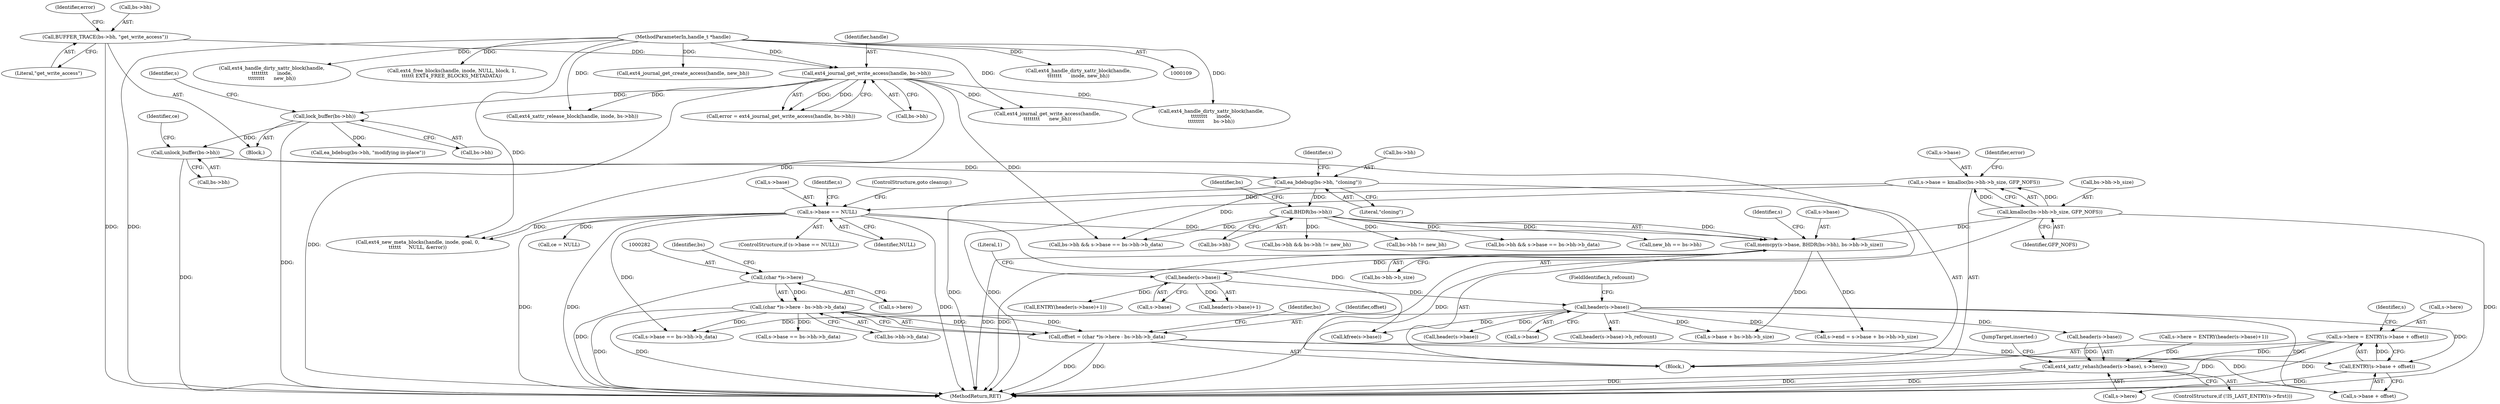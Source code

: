 digraph "0_linux_82939d7999dfc1f1998c4b1c12e2f19edbdff272_3@pointer" {
"1000363" [label="(Call,s->here = ENTRY(s->base + offset))"];
"1000367" [label="(Call,ENTRY(s->base + offset))"];
"1000356" [label="(Call,header(s->base))"];
"1000349" [label="(Call,header(s->base))"];
"1000330" [label="(Call,memcpy(s->base, BHDR(bs->bh), bs->bh->b_size))"];
"1000324" [label="(Call,s->base == NULL)"];
"1000308" [label="(Call,s->base = kmalloc(bs->bh->b_size, GFP_NOFS))"];
"1000312" [label="(Call,kmalloc(bs->bh->b_size, GFP_NOFS))"];
"1000334" [label="(Call,BHDR(bs->bh))"];
"1000303" [label="(Call,ea_bdebug(bs->bh, \"cloning\"))"];
"1000291" [label="(Call,unlock_buffer(bs->bh))"];
"1000194" [label="(Call,lock_buffer(bs->bh))"];
"1000186" [label="(Call,ext4_journal_get_write_access(handle, bs->bh))"];
"1000110" [label="(MethodParameterIn,handle_t *handle)"];
"1000179" [label="(Call,BUFFER_TRACE(bs->bh, \"get_write_access\"))"];
"1000278" [label="(Call,offset = (char *)s->here - bs->bh->b_data)"];
"1000280" [label="(Call,(char *)s->here - bs->bh->b_data)"];
"1000281" [label="(Call,(char *)s->here)"];
"1000488" [label="(Call,ext4_xattr_rehash(header(s->base), s->here))"];
"1000739" [label="(Call,bs->bh && bs->bh != new_bh)"];
"1000195" [label="(Call,bs->bh)"];
"1000217" [label="(Call,ea_bdebug(bs->bh, \"modifying in-place\"))"];
"1000185" [label="(Identifier,error)"];
"1000110" [label="(MethodParameterIn,handle_t *handle)"];
"1000373" [label="(Call,s->end = s->base + bs->bh->b_size)"];
"1000345" [label="(Identifier,s)"];
"1000320" [label="(Identifier,error)"];
"1000328" [label="(Identifier,NULL)"];
"1000293" [label="(Identifier,bs)"];
"1000779" [label="(Call,kfree(s->base))"];
"1000307" [label="(Literal,\"cloning\")"];
"1000357" [label="(Call,s->base)"];
"1000377" [label="(Call,s->base + bs->bh->b_size)"];
"1000770" [label="(Call,s->base == bs->bh->b_data)"];
"1000334" [label="(Call,BHDR(bs->bh))"];
"1000186" [label="(Call,ext4_journal_get_write_access(handle, bs->bh))"];
"1000276" [label="(Block,)"];
"1000281" [label="(Call,(char *)s->here)"];
"1000363" [label="(Call,s->here = ENTRY(s->base + offset))"];
"1000329" [label="(ControlStructure,goto cleanup;)"];
"1000291" [label="(Call,unlock_buffer(bs->bh))"];
"1000350" [label="(Call,s->base)"];
"1000482" [label="(ControlStructure,if (!IS_LAST_ENTRY(s->first)))"];
"1000375" [label="(Identifier,s)"];
"1000743" [label="(Call,bs->bh != new_bh)"];
"1000488" [label="(Call,ext4_xattr_rehash(header(s->base), s->here))"];
"1000571" [label="(Call,ext4_handle_dirty_xattr_block(handle,\n\t\t\t\t\t\t\t\t      inode,\n\t\t\t\t\t\t\t\t      new_bh))"];
"1000368" [label="(Call,s->base + offset)"];
"1000676" [label="(Call,ext4_free_blocks(handle, inode, NULL, block, 1,\n\t\t\t\t\t\t EXT4_FREE_BLOCKS_METADATA))"];
"1000589" [label="(Call,s->base == bs->bh->b_data)"];
"1000203" [label="(Identifier,s)"];
"1000296" [label="(Identifier,ce)"];
"1000496" [label="(JumpTarget,inserted:)"];
"1000367" [label="(Call,ENTRY(s->base + offset))"];
"1000493" [label="(Call,s->here)"];
"1000323" [label="(ControlStructure,if (s->base == NULL))"];
"1000353" [label="(Literal,1)"];
"1000187" [label="(Identifier,handle)"];
"1000348" [label="(Call,header(s->base)+1)"];
"1000635" [label="(Call,ext4_new_meta_blocks(handle, inode, goal, 0,\n\t\t\t\t\t\t     NULL, &error))"];
"1000288" [label="(Identifier,bs)"];
"1000802" [label="(MethodReturn,RET)"];
"1000164" [label="(Block,)"];
"1000194" [label="(Call,lock_buffer(bs->bh))"];
"1000585" [label="(Call,bs->bh && s->base == bs->bh->b_data)"];
"1000688" [label="(Call,ext4_journal_get_create_access(handle, new_bh))"];
"1000188" [label="(Call,bs->bh)"];
"1000280" [label="(Call,(char *)s->here - bs->bh->b_data)"];
"1000330" [label="(Call,memcpy(s->base, BHDR(bs->bh), bs->bh->b_size))"];
"1000446" [label="(Call,s->here = ENTRY(header(s->base)+1))"];
"1000325" [label="(Call,s->base)"];
"1000508" [label="(Call,header(s->base))"];
"1000518" [label="(Call,new_bh == bs->bh)"];
"1000748" [label="(Call,ext4_xattr_release_block(handle, inode, bs->bh))"];
"1000544" [label="(Call,ext4_journal_get_write_access(handle,\n\t\t\t\t\t\t\t\t      new_bh))"];
"1000265" [label="(Call,ext4_handle_dirty_xattr_block(handle,\n\t\t\t\t\t\t\t\t      inode,\n\t\t\t\t\t\t\t\t      bs->bh))"];
"1000180" [label="(Call,bs->bh)"];
"1000335" [label="(Call,bs->bh)"];
"1000356" [label="(Call,header(s->base))"];
"1000286" [label="(Call,bs->bh->b_data)"];
"1000338" [label="(Call,bs->bh->b_size)"];
"1000347" [label="(Call,ENTRY(header(s->base)+1))"];
"1000349" [label="(Call,header(s->base))"];
"1000580" [label="(Call,ce = NULL)"];
"1000279" [label="(Identifier,offset)"];
"1000312" [label="(Call,kmalloc(bs->bh->b_size, GFP_NOFS))"];
"1000331" [label="(Call,s->base)"];
"1000309" [label="(Call,s->base)"];
"1000340" [label="(Identifier,bs)"];
"1000318" [label="(Identifier,GFP_NOFS)"];
"1000278" [label="(Call,offset = (char *)s->here - bs->bh->b_data)"];
"1000489" [label="(Call,header(s->base))"];
"1000179" [label="(Call,BUFFER_TRACE(bs->bh, \"get_write_access\"))"];
"1000364" [label="(Call,s->here)"];
"1000360" [label="(FieldIdentifier,h_refcount)"];
"1000355" [label="(Call,header(s->base)->h_refcount)"];
"1000720" [label="(Call,ext4_handle_dirty_xattr_block(handle,\n\t\t\t\t\t\t\t      inode, new_bh))"];
"1000313" [label="(Call,bs->bh->b_size)"];
"1000324" [label="(Call,s->base == NULL)"];
"1000308" [label="(Call,s->base = kmalloc(bs->bh->b_size, GFP_NOFS))"];
"1000292" [label="(Call,bs->bh)"];
"1000332" [label="(Identifier,s)"];
"1000310" [label="(Identifier,s)"];
"1000303" [label="(Call,ea_bdebug(bs->bh, \"cloning\"))"];
"1000304" [label="(Call,bs->bh)"];
"1000766" [label="(Call,bs->bh && s->base == bs->bh->b_data)"];
"1000283" [label="(Call,s->here)"];
"1000184" [label="(Call,error = ext4_journal_get_write_access(handle, bs->bh))"];
"1000183" [label="(Literal,\"get_write_access\")"];
"1000363" -> "1000276"  [label="AST: "];
"1000363" -> "1000367"  [label="CFG: "];
"1000364" -> "1000363"  [label="AST: "];
"1000367" -> "1000363"  [label="AST: "];
"1000375" -> "1000363"  [label="CFG: "];
"1000363" -> "1000802"  [label="DDG: "];
"1000363" -> "1000802"  [label="DDG: "];
"1000367" -> "1000363"  [label="DDG: "];
"1000363" -> "1000488"  [label="DDG: "];
"1000367" -> "1000368"  [label="CFG: "];
"1000368" -> "1000367"  [label="AST: "];
"1000367" -> "1000802"  [label="DDG: "];
"1000356" -> "1000367"  [label="DDG: "];
"1000278" -> "1000367"  [label="DDG: "];
"1000356" -> "1000355"  [label="AST: "];
"1000356" -> "1000357"  [label="CFG: "];
"1000357" -> "1000356"  [label="AST: "];
"1000360" -> "1000356"  [label="CFG: "];
"1000349" -> "1000356"  [label="DDG: "];
"1000356" -> "1000368"  [label="DDG: "];
"1000356" -> "1000373"  [label="DDG: "];
"1000356" -> "1000377"  [label="DDG: "];
"1000356" -> "1000489"  [label="DDG: "];
"1000356" -> "1000508"  [label="DDG: "];
"1000356" -> "1000770"  [label="DDG: "];
"1000356" -> "1000779"  [label="DDG: "];
"1000349" -> "1000348"  [label="AST: "];
"1000349" -> "1000350"  [label="CFG: "];
"1000350" -> "1000349"  [label="AST: "];
"1000353" -> "1000349"  [label="CFG: "];
"1000349" -> "1000347"  [label="DDG: "];
"1000349" -> "1000348"  [label="DDG: "];
"1000330" -> "1000349"  [label="DDG: "];
"1000330" -> "1000276"  [label="AST: "];
"1000330" -> "1000338"  [label="CFG: "];
"1000331" -> "1000330"  [label="AST: "];
"1000334" -> "1000330"  [label="AST: "];
"1000338" -> "1000330"  [label="AST: "];
"1000345" -> "1000330"  [label="CFG: "];
"1000330" -> "1000802"  [label="DDG: "];
"1000330" -> "1000802"  [label="DDG: "];
"1000324" -> "1000330"  [label="DDG: "];
"1000334" -> "1000330"  [label="DDG: "];
"1000312" -> "1000330"  [label="DDG: "];
"1000330" -> "1000373"  [label="DDG: "];
"1000330" -> "1000377"  [label="DDG: "];
"1000324" -> "1000323"  [label="AST: "];
"1000324" -> "1000328"  [label="CFG: "];
"1000325" -> "1000324"  [label="AST: "];
"1000328" -> "1000324"  [label="AST: "];
"1000329" -> "1000324"  [label="CFG: "];
"1000332" -> "1000324"  [label="CFG: "];
"1000324" -> "1000802"  [label="DDG: "];
"1000324" -> "1000802"  [label="DDG: "];
"1000324" -> "1000802"  [label="DDG: "];
"1000308" -> "1000324"  [label="DDG: "];
"1000324" -> "1000580"  [label="DDG: "];
"1000324" -> "1000635"  [label="DDG: "];
"1000324" -> "1000770"  [label="DDG: "];
"1000324" -> "1000779"  [label="DDG: "];
"1000308" -> "1000276"  [label="AST: "];
"1000308" -> "1000312"  [label="CFG: "];
"1000309" -> "1000308"  [label="AST: "];
"1000312" -> "1000308"  [label="AST: "];
"1000320" -> "1000308"  [label="CFG: "];
"1000308" -> "1000802"  [label="DDG: "];
"1000312" -> "1000308"  [label="DDG: "];
"1000312" -> "1000308"  [label="DDG: "];
"1000312" -> "1000318"  [label="CFG: "];
"1000313" -> "1000312"  [label="AST: "];
"1000318" -> "1000312"  [label="AST: "];
"1000312" -> "1000802"  [label="DDG: "];
"1000312" -> "1000802"  [label="DDG: "];
"1000334" -> "1000335"  [label="CFG: "];
"1000335" -> "1000334"  [label="AST: "];
"1000340" -> "1000334"  [label="CFG: "];
"1000303" -> "1000334"  [label="DDG: "];
"1000334" -> "1000518"  [label="DDG: "];
"1000334" -> "1000585"  [label="DDG: "];
"1000334" -> "1000739"  [label="DDG: "];
"1000334" -> "1000743"  [label="DDG: "];
"1000334" -> "1000766"  [label="DDG: "];
"1000303" -> "1000276"  [label="AST: "];
"1000303" -> "1000307"  [label="CFG: "];
"1000304" -> "1000303"  [label="AST: "];
"1000307" -> "1000303"  [label="AST: "];
"1000310" -> "1000303"  [label="CFG: "];
"1000303" -> "1000802"  [label="DDG: "];
"1000291" -> "1000303"  [label="DDG: "];
"1000303" -> "1000766"  [label="DDG: "];
"1000291" -> "1000276"  [label="AST: "];
"1000291" -> "1000292"  [label="CFG: "];
"1000292" -> "1000291"  [label="AST: "];
"1000296" -> "1000291"  [label="CFG: "];
"1000291" -> "1000802"  [label="DDG: "];
"1000194" -> "1000291"  [label="DDG: "];
"1000194" -> "1000164"  [label="AST: "];
"1000194" -> "1000195"  [label="CFG: "];
"1000195" -> "1000194"  [label="AST: "];
"1000203" -> "1000194"  [label="CFG: "];
"1000194" -> "1000802"  [label="DDG: "];
"1000186" -> "1000194"  [label="DDG: "];
"1000194" -> "1000217"  [label="DDG: "];
"1000186" -> "1000184"  [label="AST: "];
"1000186" -> "1000188"  [label="CFG: "];
"1000187" -> "1000186"  [label="AST: "];
"1000188" -> "1000186"  [label="AST: "];
"1000184" -> "1000186"  [label="CFG: "];
"1000186" -> "1000802"  [label="DDG: "];
"1000186" -> "1000184"  [label="DDG: "];
"1000186" -> "1000184"  [label="DDG: "];
"1000110" -> "1000186"  [label="DDG: "];
"1000179" -> "1000186"  [label="DDG: "];
"1000186" -> "1000265"  [label="DDG: "];
"1000186" -> "1000544"  [label="DDG: "];
"1000186" -> "1000635"  [label="DDG: "];
"1000186" -> "1000748"  [label="DDG: "];
"1000186" -> "1000766"  [label="DDG: "];
"1000110" -> "1000109"  [label="AST: "];
"1000110" -> "1000802"  [label="DDG: "];
"1000110" -> "1000265"  [label="DDG: "];
"1000110" -> "1000544"  [label="DDG: "];
"1000110" -> "1000571"  [label="DDG: "];
"1000110" -> "1000635"  [label="DDG: "];
"1000110" -> "1000676"  [label="DDG: "];
"1000110" -> "1000688"  [label="DDG: "];
"1000110" -> "1000720"  [label="DDG: "];
"1000110" -> "1000748"  [label="DDG: "];
"1000179" -> "1000164"  [label="AST: "];
"1000179" -> "1000183"  [label="CFG: "];
"1000180" -> "1000179"  [label="AST: "];
"1000183" -> "1000179"  [label="AST: "];
"1000185" -> "1000179"  [label="CFG: "];
"1000179" -> "1000802"  [label="DDG: "];
"1000278" -> "1000276"  [label="AST: "];
"1000278" -> "1000280"  [label="CFG: "];
"1000279" -> "1000278"  [label="AST: "];
"1000280" -> "1000278"  [label="AST: "];
"1000293" -> "1000278"  [label="CFG: "];
"1000278" -> "1000802"  [label="DDG: "];
"1000278" -> "1000802"  [label="DDG: "];
"1000280" -> "1000278"  [label="DDG: "];
"1000280" -> "1000278"  [label="DDG: "];
"1000278" -> "1000368"  [label="DDG: "];
"1000280" -> "1000286"  [label="CFG: "];
"1000281" -> "1000280"  [label="AST: "];
"1000286" -> "1000280"  [label="AST: "];
"1000280" -> "1000802"  [label="DDG: "];
"1000280" -> "1000802"  [label="DDG: "];
"1000281" -> "1000280"  [label="DDG: "];
"1000280" -> "1000589"  [label="DDG: "];
"1000280" -> "1000770"  [label="DDG: "];
"1000281" -> "1000283"  [label="CFG: "];
"1000282" -> "1000281"  [label="AST: "];
"1000283" -> "1000281"  [label="AST: "];
"1000288" -> "1000281"  [label="CFG: "];
"1000281" -> "1000802"  [label="DDG: "];
"1000488" -> "1000482"  [label="AST: "];
"1000488" -> "1000493"  [label="CFG: "];
"1000489" -> "1000488"  [label="AST: "];
"1000493" -> "1000488"  [label="AST: "];
"1000496" -> "1000488"  [label="CFG: "];
"1000488" -> "1000802"  [label="DDG: "];
"1000488" -> "1000802"  [label="DDG: "];
"1000488" -> "1000802"  [label="DDG: "];
"1000489" -> "1000488"  [label="DDG: "];
"1000446" -> "1000488"  [label="DDG: "];
}
